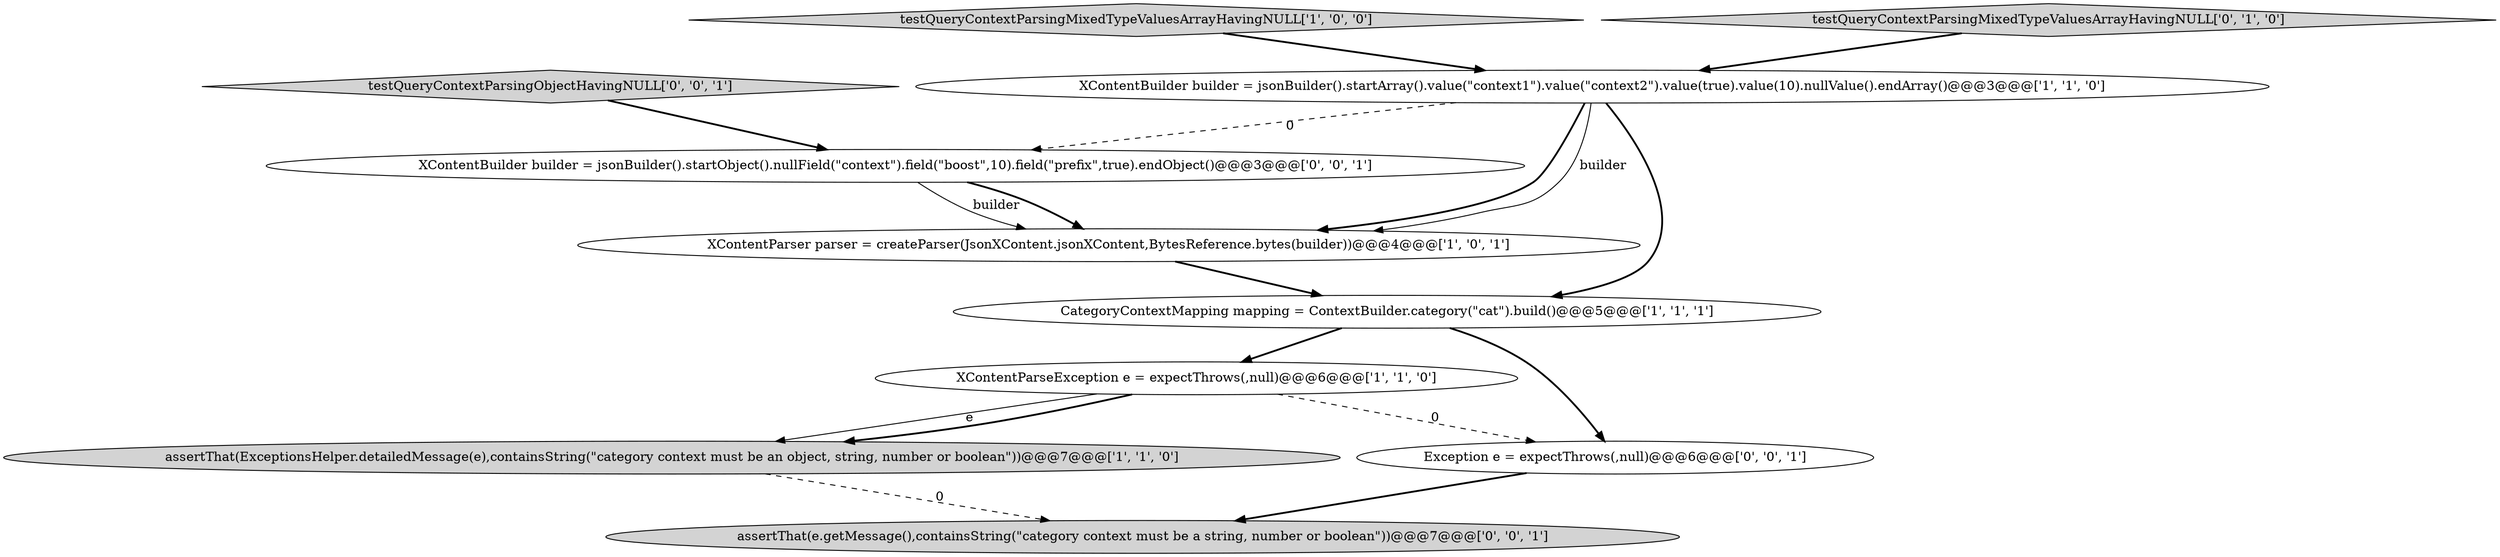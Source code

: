 digraph {
2 [style = filled, label = "XContentParser parser = createParser(JsonXContent.jsonXContent,BytesReference.bytes(builder))@@@4@@@['1', '0', '1']", fillcolor = white, shape = ellipse image = "AAA0AAABBB1BBB"];
5 [style = filled, label = "CategoryContextMapping mapping = ContextBuilder.category(\"cat\").build()@@@5@@@['1', '1', '1']", fillcolor = white, shape = ellipse image = "AAA0AAABBB1BBB"];
8 [style = filled, label = "XContentBuilder builder = jsonBuilder().startObject().nullField(\"context\").field(\"boost\",10).field(\"prefix\",true).endObject()@@@3@@@['0', '0', '1']", fillcolor = white, shape = ellipse image = "AAA0AAABBB3BBB"];
1 [style = filled, label = "XContentBuilder builder = jsonBuilder().startArray().value(\"context1\").value(\"context2\").value(true).value(10).nullValue().endArray()@@@3@@@['1', '1', '0']", fillcolor = white, shape = ellipse image = "AAA0AAABBB1BBB"];
10 [style = filled, label = "testQueryContextParsingObjectHavingNULL['0', '0', '1']", fillcolor = lightgray, shape = diamond image = "AAA0AAABBB3BBB"];
0 [style = filled, label = "assertThat(ExceptionsHelper.detailedMessage(e),containsString(\"category context must be an object, string, number or boolean\"))@@@7@@@['1', '1', '0']", fillcolor = lightgray, shape = ellipse image = "AAA0AAABBB1BBB"];
4 [style = filled, label = "XContentParseException e = expectThrows(,null)@@@6@@@['1', '1', '0']", fillcolor = white, shape = ellipse image = "AAA0AAABBB1BBB"];
3 [style = filled, label = "testQueryContextParsingMixedTypeValuesArrayHavingNULL['1', '0', '0']", fillcolor = lightgray, shape = diamond image = "AAA0AAABBB1BBB"];
6 [style = filled, label = "testQueryContextParsingMixedTypeValuesArrayHavingNULL['0', '1', '0']", fillcolor = lightgray, shape = diamond image = "AAA0AAABBB2BBB"];
7 [style = filled, label = "Exception e = expectThrows(,null)@@@6@@@['0', '0', '1']", fillcolor = white, shape = ellipse image = "AAA0AAABBB3BBB"];
9 [style = filled, label = "assertThat(e.getMessage(),containsString(\"category context must be a string, number or boolean\"))@@@7@@@['0', '0', '1']", fillcolor = lightgray, shape = ellipse image = "AAA0AAABBB3BBB"];
1->5 [style = bold, label=""];
7->9 [style = bold, label=""];
8->2 [style = solid, label="builder"];
6->1 [style = bold, label=""];
5->7 [style = bold, label=""];
1->8 [style = dashed, label="0"];
1->2 [style = bold, label=""];
1->2 [style = solid, label="builder"];
4->0 [style = solid, label="e"];
0->9 [style = dashed, label="0"];
10->8 [style = bold, label=""];
3->1 [style = bold, label=""];
8->2 [style = bold, label=""];
4->7 [style = dashed, label="0"];
5->4 [style = bold, label=""];
4->0 [style = bold, label=""];
2->5 [style = bold, label=""];
}
